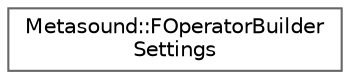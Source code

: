 digraph "Graphical Class Hierarchy"
{
 // INTERACTIVE_SVG=YES
 // LATEX_PDF_SIZE
  bgcolor="transparent";
  edge [fontname=Helvetica,fontsize=10,labelfontname=Helvetica,labelfontsize=10];
  node [fontname=Helvetica,fontsize=10,shape=box,height=0.2,width=0.4];
  rankdir="LR";
  Node0 [id="Node000000",label="Metasound::FOperatorBuilder\lSettings",height=0.2,width=0.4,color="grey40", fillcolor="white", style="filled",URL="$d1/d91/structMetasound_1_1FOperatorBuilderSettings.html",tooltip="FOperatorBuilderSettings."];
}
